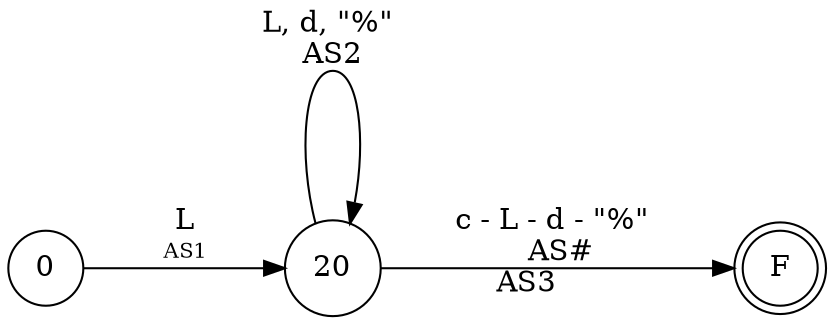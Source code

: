 digraph DFA {
    splines = true;
    overlap = false;
    nodesep = 1;
    ranksep = 1;
    rankdir = LR;
    // layout de izquierda a derecha
    
    node [shape = circle;];
    
    // Estado de aceptación.
    F [shape = doublecircle;];
    
    
    // 0 -> 21 [label = "L"; headlabel = "AS1";];
    20 -> 20 [label = "L, d, \"%\" \nAS2";];
    20 -> F [label = "c - L - d - \"%\" \n AS#"; xlabel = "AS3";];
    
    // Esto es solo de prueba.
    // 0 -> 21 [label = "L"; headlabel = "AS1"; labelangle = 60; labeldistance = 2;];
    
    
    0 -> 20 [label = <<TABLE BORDER="0" CELLBORDER="0" CELLPADDING="0"><TR><TD>L</TD></TR><TR><TD><FONT POINT-SIZE="10">AS1</FONT></TD></TR></TABLE>>;];
}